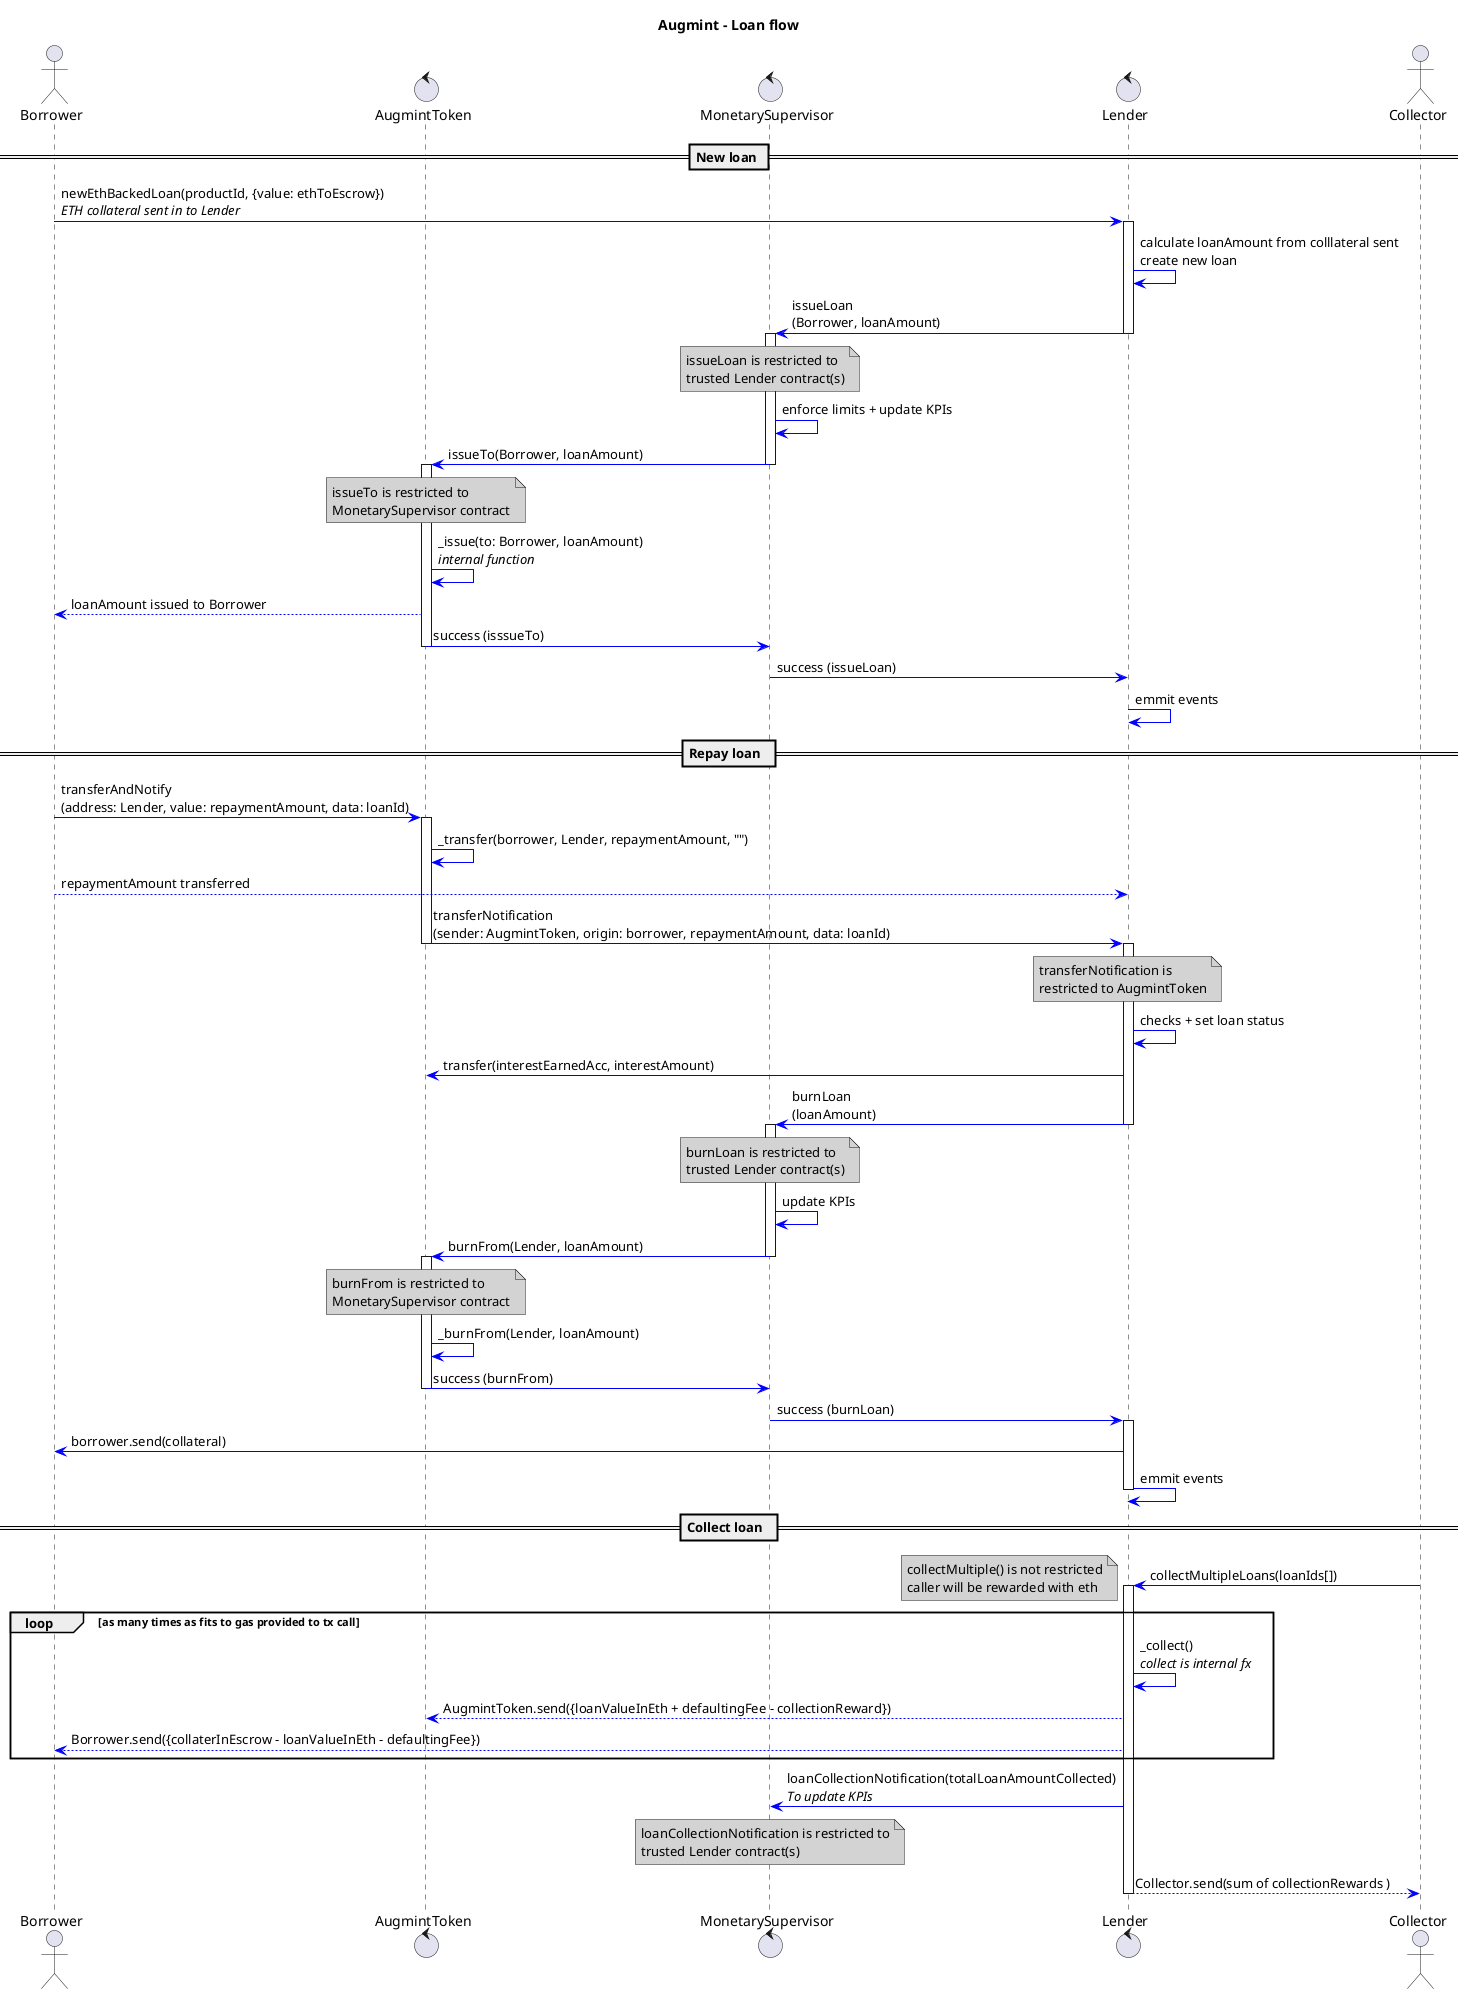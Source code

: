 @startuml
title **Augmint** - Loan flow
skinparam ArrowColor #blue
skinparam noteBackgroundColor #lightgrey

actor Borrower
control AugmintToken
control MonetarySupervisor
control Lender
actor Collector

== New loan ==
Borrower -> Lender : newEthBackedLoan(productId, {value: ethToEscrow})\n//ETH collateral sent in to Lender//

activate Lender
    Lender -> Lender : calculate loanAmount from colllateral sent\ncreate new loan
    Lender -> MonetarySupervisor : issueLoan\n(Borrower, loanAmount)
deactivate Lender

activate MonetarySupervisor
    note over MonetarySupervisor
        issueLoan is restricted to
        trusted Lender contract(s)
    end note
    MonetarySupervisor -> MonetarySupervisor : enforce limits + update KPIs
    MonetarySupervisor -> AugmintToken : issueTo(Borrower, loanAmount)
deactivate MonetarySupervisor

activate AugmintToken
    note over AugmintToken
        issueTo is restricted to
        MonetarySupervisor contract
    end note
    AugmintToken -> AugmintToken : _issue(to: Borrower, loanAmount)\n//internal function//
    AugmintToken --> Borrower : loanAmount issued to Borrower
    AugmintToken -> MonetarySupervisor : success (isssueTo)
deactivate AugmintToken

MonetarySupervisor -> Lender : success (issueLoan)

Lender -> Lender : emmit events

== Repay loan  ==
Borrower -> AugmintToken : transferAndNotify\n(address: Lender, value: repaymentAmount, data: loanId)

activate AugmintToken
    AugmintToken -> AugmintToken : _transfer(borrower, Lender, repaymentAmount, "")
    Borrower --> Lender : repaymentAmount transferred
    AugmintToken -> Lender : transferNotification\n(sender: AugmintToken, origin: borrower, repaymentAmount, data: loanId)
    note over Lender
        transferNotification is
        restricted to AugmintToken
    end note
deactivate AugmintToken

activate Lender
    Lender -> Lender : checks + set loan status
    Lender -> AugmintToken : transfer(interestEarnedAcc, interestAmount)
    Lender -> MonetarySupervisor : burnLoan\n(loanAmount)
    note over MonetarySupervisor
        burnLoan is restricted to
        trusted Lender contract(s)
    end note
deactivate Lender

activate MonetarySupervisor
    MonetarySupervisor -> MonetarySupervisor : update KPIs
    MonetarySupervisor -> AugmintToken : burnFrom(Lender, loanAmount)
    note over AugmintToken
        burnFrom is restricted to
        MonetarySupervisor contract
    end note
deactivate MonetarySupervisor

activate AugmintToken
    AugmintToken -> AugmintToken : _burnFrom(Lender, loanAmount)
    AugmintToken -> MonetarySupervisor : success (burnFrom)
deactivate AugmintToken

MonetarySupervisor -> Lender : success (burnLoan)

activate Lender
Lender -> Borrower : borrower.send(collateral)
Lender -> Lender : emmit events
deactivate Lender

== Collect loan  ==
Collector -> Lender : collectMultipleLoans(loanIds[])
note left
    collectMultiple() is not restricted
    caller will be rewarded with eth
end note
activate Lender

loop as many times as fits to gas provided to tx call
    Lender -> Lender : _collect()\n//collect is internal fx//
    Lender --> AugmintToken : AugmintToken.send({loanValueInEth + defaultingFee - collectionReward})
    Lender --> Borrower : Borrower.send({collaterInEscrow - loanValueInEth - defaultingFee})
end
Lender -> MonetarySupervisor : loanCollectionNotification(totalLoanAmountCollected)\n//To update KPIs//
note over MonetarySupervisor
    loanCollectionNotification is restricted to
    trusted Lender contract(s)
end note
Lender --> Collector : Collector.send(sum of collectionRewards )

deactivate Lender
@enduml
